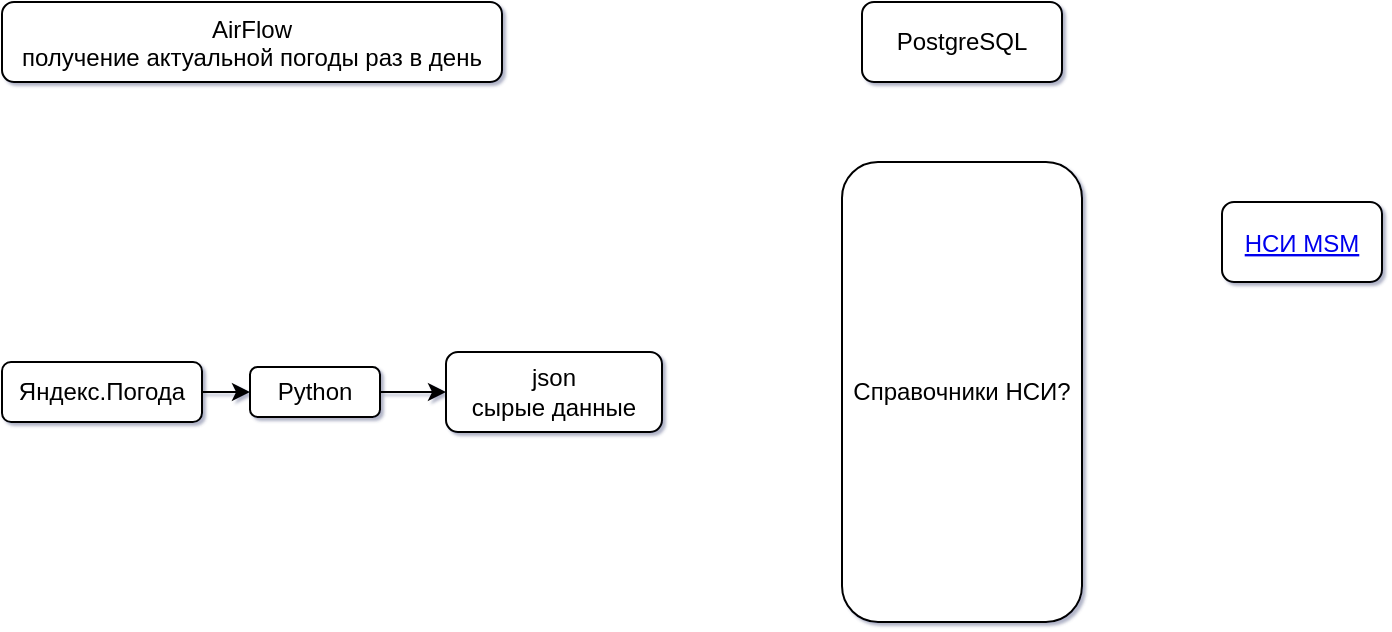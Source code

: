 <mxfile version="26.0.16">
  <diagram name="Страница — 1" id="A2DpeahgJCqLdih8L4fk">
    <mxGraphModel dx="819" dy="434" grid="1" gridSize="10" guides="1" tooltips="1" connect="1" arrows="1" fold="1" page="0" pageScale="1" pageWidth="1169" pageHeight="827" background="none" math="0" shadow="1">
      <root>
        <mxCell id="0" />
        <mxCell id="1" parent="0" />
        <mxCell id="WLeCM0CuX6cKg9ma3z7--13" style="edgeStyle=orthogonalEdgeStyle;rounded=0;orthogonalLoop=1;jettySize=auto;html=1;exitX=1;exitY=0.5;exitDx=0;exitDy=0;entryX=0;entryY=0.5;entryDx=0;entryDy=0;" edge="1" parent="1" source="WLeCM0CuX6cKg9ma3z7--1" target="WLeCM0CuX6cKg9ma3z7--2">
          <mxGeometry relative="1" as="geometry" />
        </mxCell>
        <mxCell id="WLeCM0CuX6cKg9ma3z7--1" value="Яндекс.Погода" style="rounded=1;whiteSpace=wrap;html=1;fillColor=default;" vertex="1" parent="1">
          <mxGeometry x="60" y="200" width="100" height="30" as="geometry" />
        </mxCell>
        <mxCell id="WLeCM0CuX6cKg9ma3z7--2" value="Python" style="rounded=1;whiteSpace=wrap;html=1;" vertex="1" parent="1">
          <mxGeometry x="184" y="202.5" width="65" height="25" as="geometry" />
        </mxCell>
        <mxCell id="WLeCM0CuX6cKg9ma3z7--8" value="json&lt;div&gt;сырые данные&lt;/div&gt;" style="rounded=1;whiteSpace=wrap;html=1;" vertex="1" parent="1">
          <mxGeometry x="282" y="195" width="108" height="40" as="geometry" />
        </mxCell>
        <mxCell id="WLeCM0CuX6cKg9ma3z7--12" value="AirFlow&lt;div&gt;получение актуальной погоды раз в день&lt;/div&gt;" style="rounded=1;whiteSpace=wrap;html=1;fillColor=default;verticalAlign=top;" vertex="1" parent="1">
          <mxGeometry x="60" y="20" width="250" height="40" as="geometry" />
        </mxCell>
        <mxCell id="WLeCM0CuX6cKg9ma3z7--14" style="edgeStyle=orthogonalEdgeStyle;rounded=0;orthogonalLoop=1;jettySize=auto;html=1;exitX=1;exitY=0.5;exitDx=0;exitDy=0;entryX=0;entryY=0.5;entryDx=0;entryDy=0;" edge="1" parent="1" source="WLeCM0CuX6cKg9ma3z7--2" target="WLeCM0CuX6cKg9ma3z7--8">
          <mxGeometry relative="1" as="geometry" />
        </mxCell>
        <mxCell id="WLeCM0CuX6cKg9ma3z7--15" value="PostgreSQL" style="rounded=1;whiteSpace=wrap;html=1;" vertex="1" parent="1">
          <mxGeometry x="490" y="20" width="100" height="40" as="geometry" />
        </mxCell>
        <mxCell id="WLeCM0CuX6cKg9ma3z7--18" value="Справочники НСИ?" style="rounded=1;whiteSpace=wrap;html=1;" vertex="1" parent="1">
          <mxGeometry x="480" y="100" width="120" height="230" as="geometry" />
        </mxCell>
        <UserObject label="НСИ MSM" link="https://habr.com/ru/companies/navicon/articles/260927/" id="WLeCM0CuX6cKg9ma3z7--21">
          <mxCell style="fontColor=#0000EE;fontStyle=4;rounded=1;overflow=hidden;spacing=10;" vertex="1" parent="1">
            <mxGeometry x="670" y="120" width="80" height="40" as="geometry" />
          </mxCell>
        </UserObject>
      </root>
    </mxGraphModel>
  </diagram>
</mxfile>
